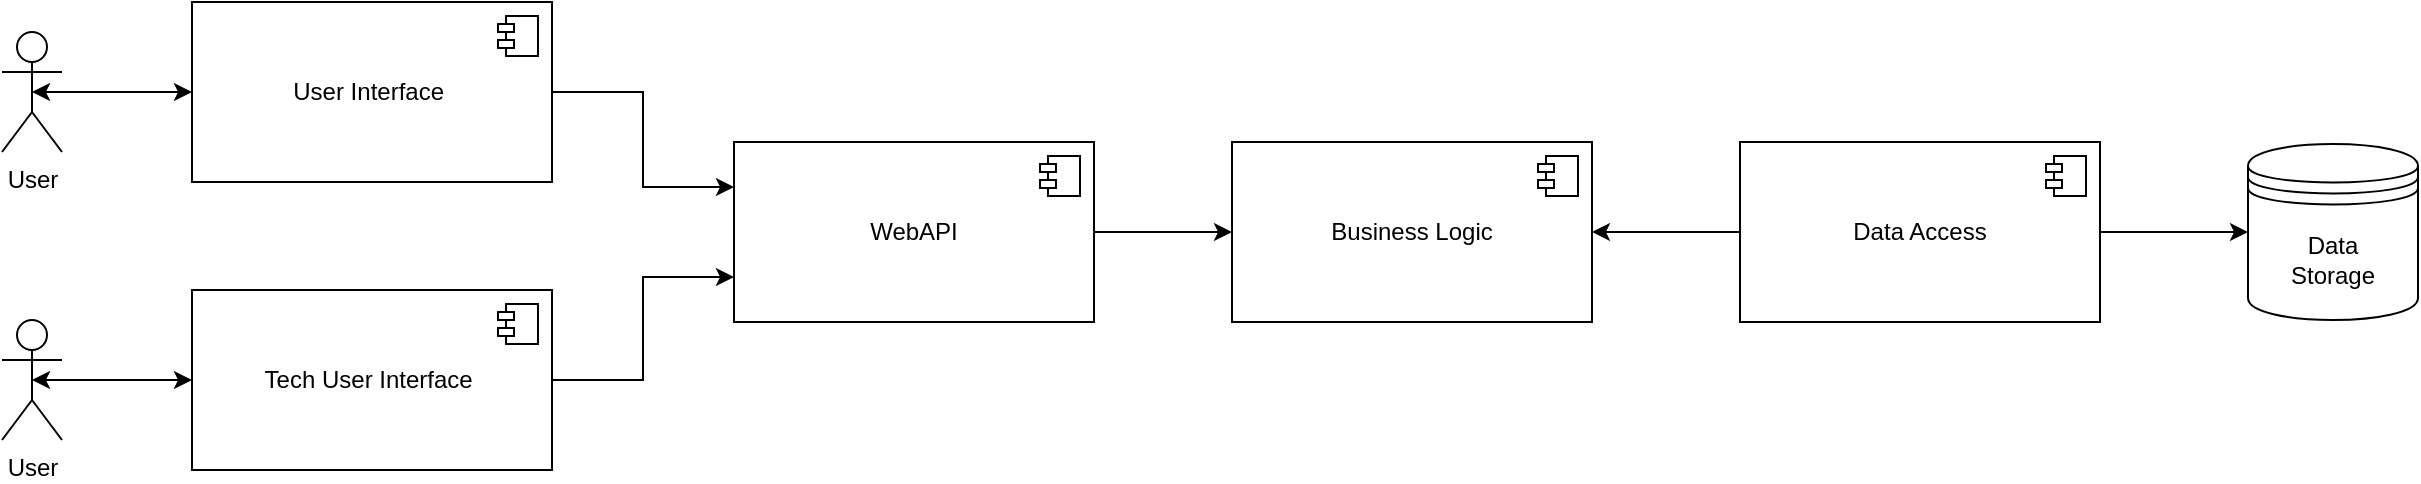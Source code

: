 <mxfile version="23.1.5" type="device">
  <diagram name="Страница — 1" id="4yH80kUzvXJpZru1wsrU">
    <mxGraphModel dx="1877" dy="629" grid="0" gridSize="10" guides="1" tooltips="1" connect="1" arrows="1" fold="1" page="1" pageScale="1" pageWidth="827" pageHeight="1169" math="0" shadow="0">
      <root>
        <mxCell id="0" />
        <mxCell id="1" parent="0" />
        <mxCell id="zWoP8p3UHELozqPJixs7-2" value="Business Logic" style="html=1;dropTarget=0;whiteSpace=wrap;" parent="1" vertex="1">
          <mxGeometry x="457" y="303" width="180" height="90" as="geometry" />
        </mxCell>
        <mxCell id="zWoP8p3UHELozqPJixs7-3" value="" style="shape=module;jettyWidth=8;jettyHeight=4;" parent="zWoP8p3UHELozqPJixs7-2" vertex="1">
          <mxGeometry x="1" width="20" height="20" relative="1" as="geometry">
            <mxPoint x="-27" y="7" as="offset" />
          </mxGeometry>
        </mxCell>
        <mxCell id="zWoP8p3UHELozqPJixs7-4" value="Data Access" style="html=1;dropTarget=0;whiteSpace=wrap;" parent="1" vertex="1">
          <mxGeometry x="711" y="303" width="180" height="90" as="geometry" />
        </mxCell>
        <mxCell id="zWoP8p3UHELozqPJixs7-5" value="" style="shape=module;jettyWidth=8;jettyHeight=4;" parent="zWoP8p3UHELozqPJixs7-4" vertex="1">
          <mxGeometry x="1" width="20" height="20" relative="1" as="geometry">
            <mxPoint x="-27" y="7" as="offset" />
          </mxGeometry>
        </mxCell>
        <mxCell id="zWoP8p3UHELozqPJixs7-6" value="" style="endArrow=classic;html=1;rounded=0;entryX=1;entryY=0.5;entryDx=0;entryDy=0;exitX=0;exitY=0.5;exitDx=0;exitDy=0;edgeStyle=orthogonalEdgeStyle;" parent="1" source="zWoP8p3UHELozqPJixs7-4" target="zWoP8p3UHELozqPJixs7-2" edge="1">
          <mxGeometry width="50" height="50" relative="1" as="geometry">
            <mxPoint x="531" y="448" as="sourcePoint" />
            <mxPoint x="581" y="398" as="targetPoint" />
          </mxGeometry>
        </mxCell>
        <mxCell id="zWoP8p3UHELozqPJixs7-10" value="Tech User Interface&amp;nbsp;" style="html=1;dropTarget=0;whiteSpace=wrap;" parent="1" vertex="1">
          <mxGeometry x="-63" y="377" width="180" height="90" as="geometry" />
        </mxCell>
        <mxCell id="zWoP8p3UHELozqPJixs7-11" value="" style="shape=module;jettyWidth=8;jettyHeight=4;" parent="zWoP8p3UHELozqPJixs7-10" vertex="1">
          <mxGeometry x="1" width="20" height="20" relative="1" as="geometry">
            <mxPoint x="-27" y="7" as="offset" />
          </mxGeometry>
        </mxCell>
        <mxCell id="k6s9lJhhbI6JQO6ZWGhj-1" value="User" style="shape=umlActor;verticalLabelPosition=bottom;verticalAlign=top;html=1;outlineConnect=0;" parent="1" vertex="1">
          <mxGeometry x="-158" y="392" width="30" height="60" as="geometry" />
        </mxCell>
        <mxCell id="k6s9lJhhbI6JQO6ZWGhj-5" value="" style="endArrow=classic;startArrow=classic;html=1;rounded=0;entryX=0;entryY=0.5;entryDx=0;entryDy=0;exitX=0.5;exitY=0.5;exitDx=0;exitDy=0;exitPerimeter=0;" parent="1" source="k6s9lJhhbI6JQO6ZWGhj-1" target="zWoP8p3UHELozqPJixs7-10" edge="1">
          <mxGeometry width="50" height="50" relative="1" as="geometry">
            <mxPoint x="270" y="366" as="sourcePoint" />
            <mxPoint x="320" y="316" as="targetPoint" />
          </mxGeometry>
        </mxCell>
        <mxCell id="k6s9lJhhbI6JQO6ZWGhj-6" value="Data&lt;br&gt;Storage" style="shape=datastore;whiteSpace=wrap;html=1;" parent="1" vertex="1">
          <mxGeometry x="965" y="304" width="85" height="88" as="geometry" />
        </mxCell>
        <mxCell id="k6s9lJhhbI6JQO6ZWGhj-7" value="" style="endArrow=classic;html=1;rounded=0;entryX=0;entryY=0.5;entryDx=0;entryDy=0;exitX=1;exitY=0.5;exitDx=0;exitDy=0;" parent="1" source="zWoP8p3UHELozqPJixs7-4" target="k6s9lJhhbI6JQO6ZWGhj-6" edge="1">
          <mxGeometry width="50" height="50" relative="1" as="geometry">
            <mxPoint x="402" y="358" as="sourcePoint" />
            <mxPoint x="467" y="358" as="targetPoint" />
          </mxGeometry>
        </mxCell>
        <mxCell id="E9jZBQmzSzIevxFfBVHL-1" value="User Interface&amp;nbsp;" style="html=1;dropTarget=0;whiteSpace=wrap;" vertex="1" parent="1">
          <mxGeometry x="-63" y="233" width="180" height="90" as="geometry" />
        </mxCell>
        <mxCell id="E9jZBQmzSzIevxFfBVHL-2" value="" style="shape=module;jettyWidth=8;jettyHeight=4;" vertex="1" parent="E9jZBQmzSzIevxFfBVHL-1">
          <mxGeometry x="1" width="20" height="20" relative="1" as="geometry">
            <mxPoint x="-27" y="7" as="offset" />
          </mxGeometry>
        </mxCell>
        <mxCell id="E9jZBQmzSzIevxFfBVHL-5" value="WebAPI" style="html=1;dropTarget=0;whiteSpace=wrap;" vertex="1" parent="1">
          <mxGeometry x="208" y="303" width="180" height="90" as="geometry" />
        </mxCell>
        <mxCell id="E9jZBQmzSzIevxFfBVHL-6" value="" style="shape=module;jettyWidth=8;jettyHeight=4;" vertex="1" parent="E9jZBQmzSzIevxFfBVHL-5">
          <mxGeometry x="1" width="20" height="20" relative="1" as="geometry">
            <mxPoint x="-27" y="7" as="offset" />
          </mxGeometry>
        </mxCell>
        <mxCell id="E9jZBQmzSzIevxFfBVHL-7" value="" style="endArrow=classic;html=1;rounded=0;exitX=1;exitY=0.5;exitDx=0;exitDy=0;entryX=0;entryY=0.5;entryDx=0;entryDy=0;" edge="1" parent="1" source="E9jZBQmzSzIevxFfBVHL-5" target="zWoP8p3UHELozqPJixs7-2">
          <mxGeometry width="50" height="50" relative="1" as="geometry">
            <mxPoint x="312" y="475" as="sourcePoint" />
            <mxPoint x="362" y="425" as="targetPoint" />
          </mxGeometry>
        </mxCell>
        <mxCell id="E9jZBQmzSzIevxFfBVHL-8" value="" style="endArrow=classic;html=1;rounded=0;entryX=0;entryY=0.75;entryDx=0;entryDy=0;exitX=1;exitY=0.5;exitDx=0;exitDy=0;edgeStyle=orthogonalEdgeStyle;" edge="1" parent="1" source="zWoP8p3UHELozqPJixs7-10" target="E9jZBQmzSzIevxFfBVHL-5">
          <mxGeometry width="50" height="50" relative="1" as="geometry">
            <mxPoint x="93" y="577" as="sourcePoint" />
            <mxPoint x="143" y="527" as="targetPoint" />
          </mxGeometry>
        </mxCell>
        <mxCell id="E9jZBQmzSzIevxFfBVHL-9" value="" style="endArrow=classic;html=1;rounded=0;entryX=0;entryY=0.25;entryDx=0;entryDy=0;exitX=1;exitY=0.5;exitDx=0;exitDy=0;edgeStyle=orthogonalEdgeStyle;" edge="1" parent="1" source="E9jZBQmzSzIevxFfBVHL-1" target="E9jZBQmzSzIevxFfBVHL-5">
          <mxGeometry width="50" height="50" relative="1" as="geometry">
            <mxPoint x="165" y="271" as="sourcePoint" />
            <mxPoint x="215" y="221" as="targetPoint" />
          </mxGeometry>
        </mxCell>
        <mxCell id="E9jZBQmzSzIevxFfBVHL-10" value="User" style="shape=umlActor;verticalLabelPosition=bottom;verticalAlign=top;html=1;outlineConnect=0;" vertex="1" parent="1">
          <mxGeometry x="-158" y="248" width="30" height="60" as="geometry" />
        </mxCell>
        <mxCell id="E9jZBQmzSzIevxFfBVHL-11" value="" style="endArrow=classic;startArrow=classic;html=1;rounded=0;entryX=0;entryY=0.5;entryDx=0;entryDy=0;exitX=0.5;exitY=0.5;exitDx=0;exitDy=0;exitPerimeter=0;" edge="1" parent="1" source="E9jZBQmzSzIevxFfBVHL-10" target="E9jZBQmzSzIevxFfBVHL-1">
          <mxGeometry width="50" height="50" relative="1" as="geometry">
            <mxPoint x="247" y="231" as="sourcePoint" />
            <mxPoint x="-86" y="287" as="targetPoint" />
          </mxGeometry>
        </mxCell>
      </root>
    </mxGraphModel>
  </diagram>
</mxfile>
